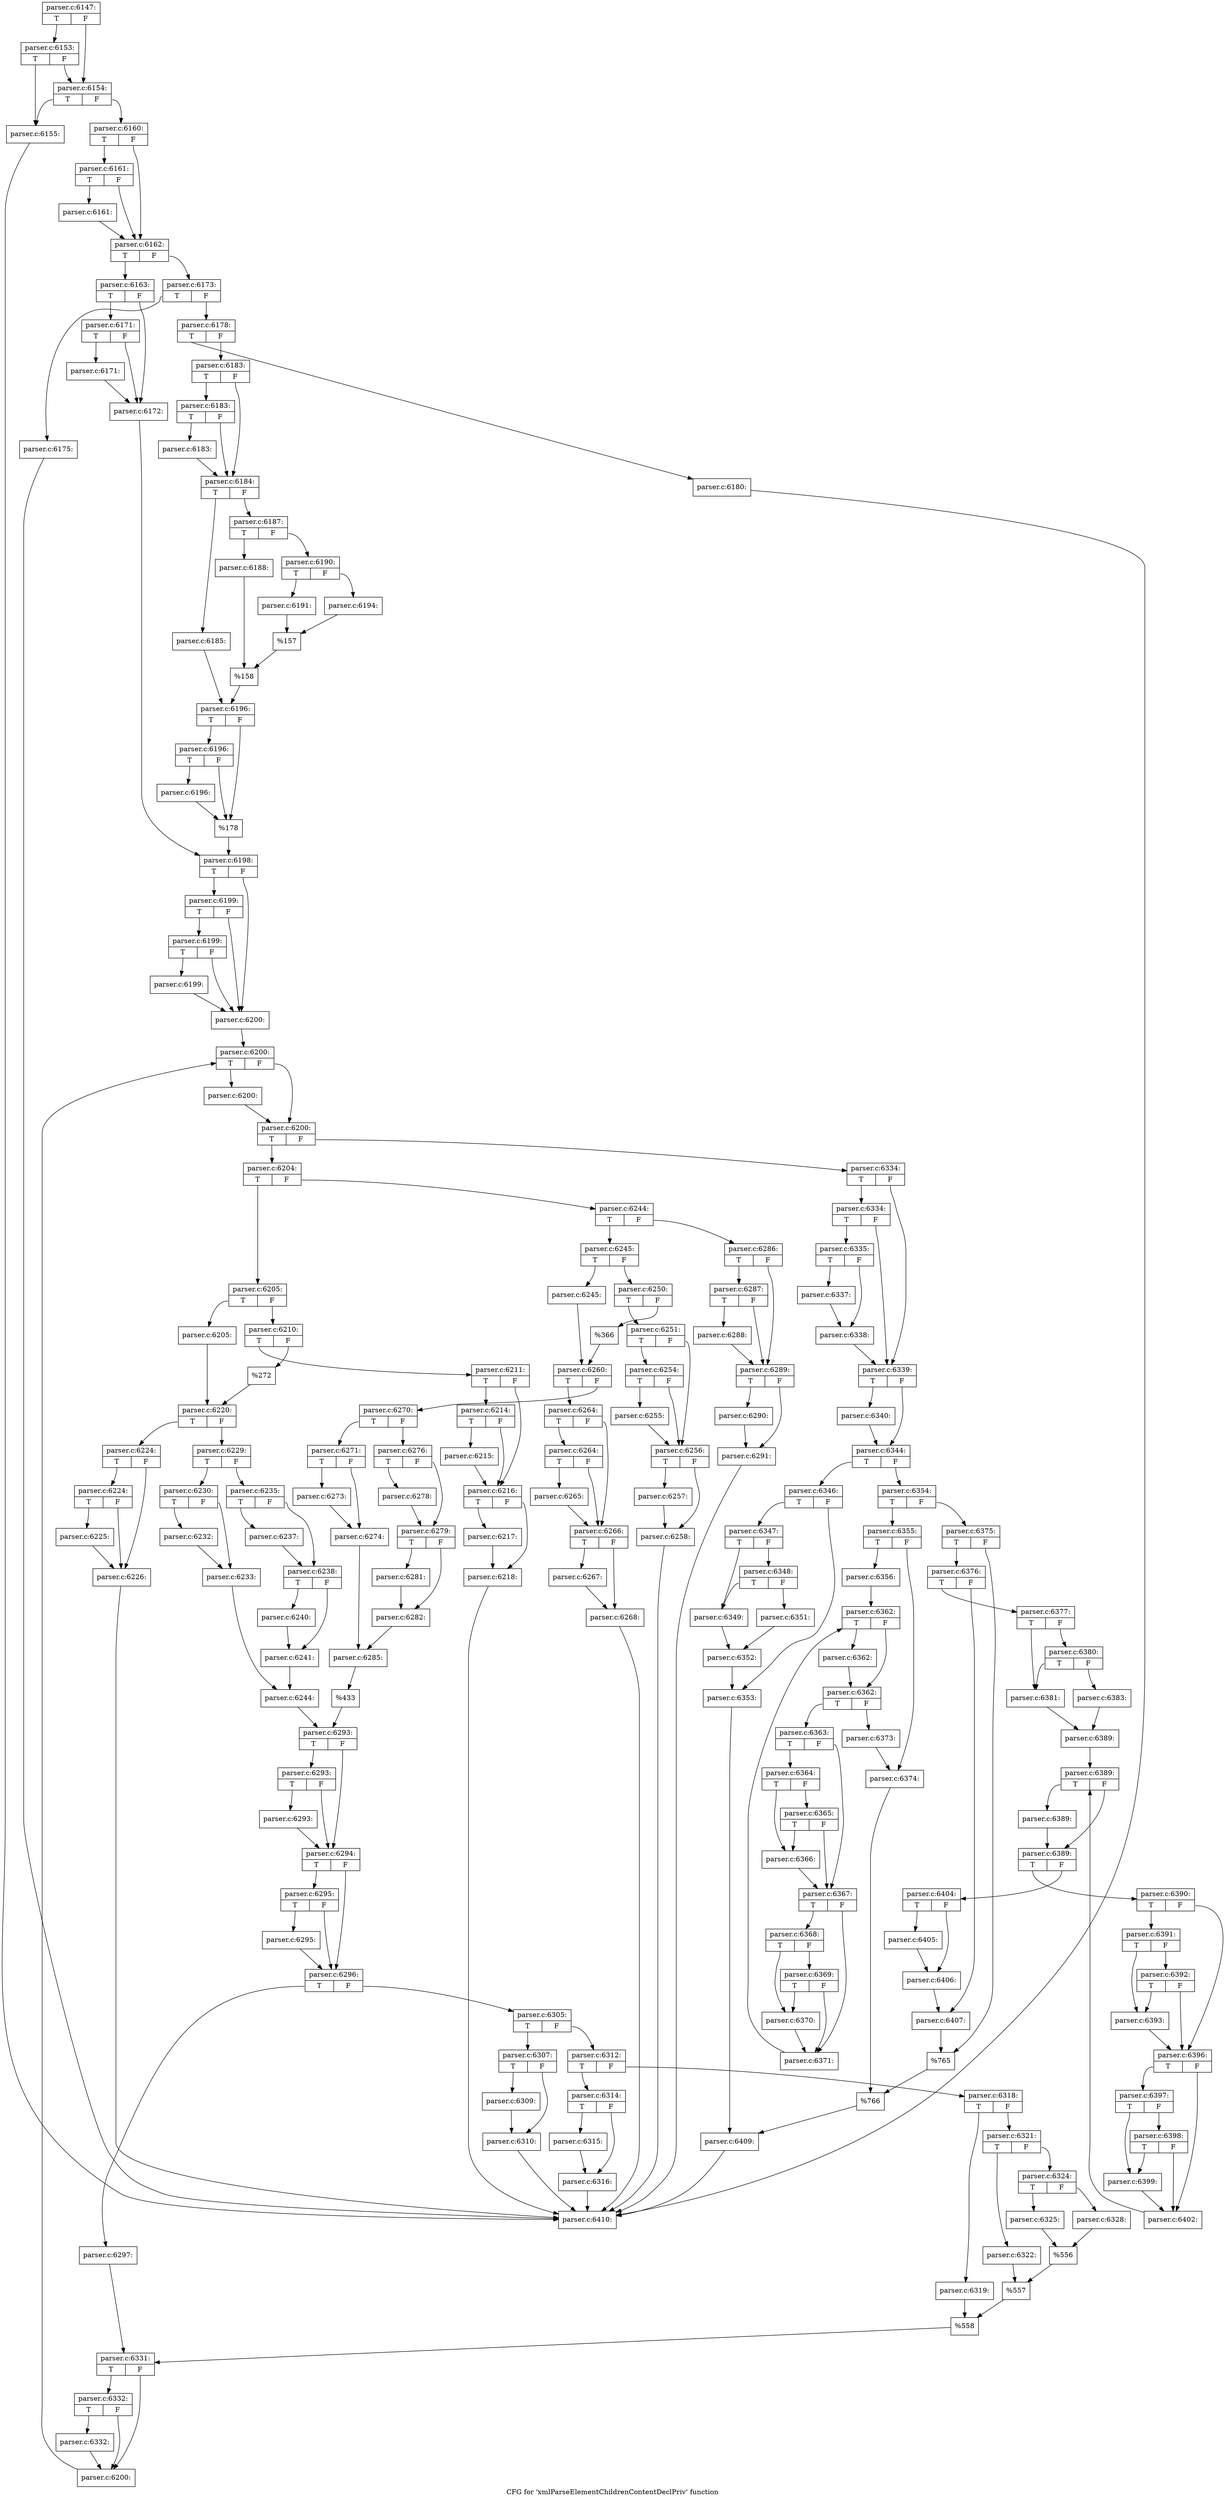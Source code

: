 digraph "CFG for 'xmlParseElementChildrenContentDeclPriv' function" {
	label="CFG for 'xmlParseElementChildrenContentDeclPriv' function";

	Node0x55d73c0559a0 [shape=record,label="{parser.c:6147:|{<s0>T|<s1>F}}"];
	Node0x55d73c0559a0:s0 -> Node0x55d73c059300;
	Node0x55d73c0559a0:s1 -> Node0x55d73c059280;
	Node0x55d73c059300 [shape=record,label="{parser.c:6153:|{<s0>T|<s1>F}}"];
	Node0x55d73c059300:s0 -> Node0x55d73c0591e0;
	Node0x55d73c059300:s1 -> Node0x55d73c059280;
	Node0x55d73c059280 [shape=record,label="{parser.c:6154:|{<s0>T|<s1>F}}"];
	Node0x55d73c059280:s0 -> Node0x55d73c0591e0;
	Node0x55d73c059280:s1 -> Node0x55d73c059230;
	Node0x55d73c0591e0 [shape=record,label="{parser.c:6155:}"];
	Node0x55d73c0591e0 -> Node0x55d73c0559f0;
	Node0x55d73c059230 [shape=record,label="{parser.c:6160:|{<s0>T|<s1>F}}"];
	Node0x55d73c059230:s0 -> Node0x55d73c05a460;
	Node0x55d73c059230:s1 -> Node0x55d73c05a410;
	Node0x55d73c05a460 [shape=record,label="{parser.c:6161:|{<s0>T|<s1>F}}"];
	Node0x55d73c05a460:s0 -> Node0x55d73c05a3c0;
	Node0x55d73c05a460:s1 -> Node0x55d73c05a410;
	Node0x55d73c05a3c0 [shape=record,label="{parser.c:6161:}"];
	Node0x55d73c05a3c0 -> Node0x55d73c05a410;
	Node0x55d73c05a410 [shape=record,label="{parser.c:6162:|{<s0>T|<s1>F}}"];
	Node0x55d73c05a410:s0 -> Node0x55d73c05af10;
	Node0x55d73c05a410:s1 -> Node0x55d73c05afb0;
	Node0x55d73c05af10 [shape=record,label="{parser.c:6163:|{<s0>T|<s1>F}}"];
	Node0x55d73c05af10:s0 -> Node0x55d73c05c520;
	Node0x55d73c05af10:s1 -> Node0x55d73c05c4d0;
	Node0x55d73c05c520 [shape=record,label="{parser.c:6171:|{<s0>T|<s1>F}}"];
	Node0x55d73c05c520:s0 -> Node0x55d73c05c480;
	Node0x55d73c05c520:s1 -> Node0x55d73c05c4d0;
	Node0x55d73c05c480 [shape=record,label="{parser.c:6171:}"];
	Node0x55d73c05c480 -> Node0x55d73c05c4d0;
	Node0x55d73c05c4d0 [shape=record,label="{parser.c:6172:}"];
	Node0x55d73c05c4d0 -> Node0x55d73c05af60;
	Node0x55d73c05afb0 [shape=record,label="{parser.c:6173:|{<s0>T|<s1>F}}"];
	Node0x55d73c05afb0:s0 -> Node0x55d73c05d470;
	Node0x55d73c05afb0:s1 -> Node0x55d73c05d4c0;
	Node0x55d73c05d470 [shape=record,label="{parser.c:6175:}"];
	Node0x55d73c05d470 -> Node0x55d73c0559f0;
	Node0x55d73c05d4c0 [shape=record,label="{parser.c:6178:|{<s0>T|<s1>F}}"];
	Node0x55d73c05d4c0:s0 -> Node0x55d73c05e100;
	Node0x55d73c05d4c0:s1 -> Node0x55d73c05e150;
	Node0x55d73c05e100 [shape=record,label="{parser.c:6180:}"];
	Node0x55d73c05e100 -> Node0x55d73c0559f0;
	Node0x55d73c05e150 [shape=record,label="{parser.c:6183:|{<s0>T|<s1>F}}"];
	Node0x55d73c05e150:s0 -> Node0x55d73c05e880;
	Node0x55d73c05e150:s1 -> Node0x55d73c05e830;
	Node0x55d73c05e880 [shape=record,label="{parser.c:6183:|{<s0>T|<s1>F}}"];
	Node0x55d73c05e880:s0 -> Node0x55d73c05e7e0;
	Node0x55d73c05e880:s1 -> Node0x55d73c05e830;
	Node0x55d73c05e7e0 [shape=record,label="{parser.c:6183:}"];
	Node0x55d73c05e7e0 -> Node0x55d73c05e830;
	Node0x55d73c05e830 [shape=record,label="{parser.c:6184:|{<s0>T|<s1>F}}"];
	Node0x55d73c05e830:s0 -> Node0x55d73c05f470;
	Node0x55d73c05e830:s1 -> Node0x55d73c05f510;
	Node0x55d73c05f470 [shape=record,label="{parser.c:6185:}"];
	Node0x55d73c05f470 -> Node0x55d73c05f4c0;
	Node0x55d73c05f510 [shape=record,label="{parser.c:6187:|{<s0>T|<s1>F}}"];
	Node0x55d73c05f510:s0 -> Node0x55d73c05ff50;
	Node0x55d73c05f510:s1 -> Node0x55d73c05fff0;
	Node0x55d73c05ff50 [shape=record,label="{parser.c:6188:}"];
	Node0x55d73c05ff50 -> Node0x55d73c05ffa0;
	Node0x55d73c05fff0 [shape=record,label="{parser.c:6190:|{<s0>T|<s1>F}}"];
	Node0x55d73c05fff0:s0 -> Node0x55d73c060a30;
	Node0x55d73c05fff0:s1 -> Node0x55d73c060ad0;
	Node0x55d73c060a30 [shape=record,label="{parser.c:6191:}"];
	Node0x55d73c060a30 -> Node0x55d73c060a80;
	Node0x55d73c060ad0 [shape=record,label="{parser.c:6194:}"];
	Node0x55d73c060ad0 -> Node0x55d73c060a80;
	Node0x55d73c060a80 [shape=record,label="{%157}"];
	Node0x55d73c060a80 -> Node0x55d73c05ffa0;
	Node0x55d73c05ffa0 [shape=record,label="{%158}"];
	Node0x55d73c05ffa0 -> Node0x55d73c05f4c0;
	Node0x55d73c05f4c0 [shape=record,label="{parser.c:6196:|{<s0>T|<s1>F}}"];
	Node0x55d73c05f4c0:s0 -> Node0x55d73c061a40;
	Node0x55d73c05f4c0:s1 -> Node0x55d73c0619f0;
	Node0x55d73c061a40 [shape=record,label="{parser.c:6196:|{<s0>T|<s1>F}}"];
	Node0x55d73c061a40:s0 -> Node0x55d73c0619a0;
	Node0x55d73c061a40:s1 -> Node0x55d73c0619f0;
	Node0x55d73c0619a0 [shape=record,label="{parser.c:6196:}"];
	Node0x55d73c0619a0 -> Node0x55d73c0619f0;
	Node0x55d73c0619f0 [shape=record,label="{%178}"];
	Node0x55d73c0619f0 -> Node0x55d73c05af60;
	Node0x55d73c05af60 [shape=record,label="{parser.c:6198:|{<s0>T|<s1>F}}"];
	Node0x55d73c05af60:s0 -> Node0x55d73c062930;
	Node0x55d73c05af60:s1 -> Node0x55d73c062860;
	Node0x55d73c062930 [shape=record,label="{parser.c:6199:|{<s0>T|<s1>F}}"];
	Node0x55d73c062930:s0 -> Node0x55d73c0628b0;
	Node0x55d73c062930:s1 -> Node0x55d73c062860;
	Node0x55d73c0628b0 [shape=record,label="{parser.c:6199:|{<s0>T|<s1>F}}"];
	Node0x55d73c0628b0:s0 -> Node0x55d73c062810;
	Node0x55d73c0628b0:s1 -> Node0x55d73c062860;
	Node0x55d73c062810 [shape=record,label="{parser.c:6199:}"];
	Node0x55d73c062810 -> Node0x55d73c062860;
	Node0x55d73c062860 [shape=record,label="{parser.c:6200:}"];
	Node0x55d73c062860 -> Node0x55d73c063b90;
	Node0x55d73c063b90 [shape=record,label="{parser.c:6200:|{<s0>T|<s1>F}}"];
	Node0x55d73c063b90:s0 -> Node0x55d73c063e80;
	Node0x55d73c063b90:s1 -> Node0x55d73c063e30;
	Node0x55d73c063e80 [shape=record,label="{parser.c:6200:}"];
	Node0x55d73c063e80 -> Node0x55d73c063e30;
	Node0x55d73c063e30 [shape=record,label="{parser.c:6200:|{<s0>T|<s1>F}}"];
	Node0x55d73c063e30:s0 -> Node0x55d73c0646d0;
	Node0x55d73c063e30:s1 -> Node0x55d73c063db0;
	Node0x55d73c0646d0 [shape=record,label="{parser.c:6204:|{<s0>T|<s1>F}}"];
	Node0x55d73c0646d0:s0 -> Node0x55d73c0648c0;
	Node0x55d73c0646d0:s1 -> Node0x55d73c064960;
	Node0x55d73c0648c0 [shape=record,label="{parser.c:6205:|{<s0>T|<s1>F}}"];
	Node0x55d73c0648c0:s0 -> Node0x55d73c064f80;
	Node0x55d73c0648c0:s1 -> Node0x55d73c065020;
	Node0x55d73c064f80 [shape=record,label="{parser.c:6205:}"];
	Node0x55d73c064f80 -> Node0x55d73c064fd0;
	Node0x55d73c065020 [shape=record,label="{parser.c:6210:|{<s0>T|<s1>F}}"];
	Node0x55d73c065020:s0 -> Node0x55d73c065740;
	Node0x55d73c065020:s1 -> Node0x55d73c065790;
	Node0x55d73c065740 [shape=record,label="{parser.c:6211:|{<s0>T|<s1>F}}"];
	Node0x55d73c065740:s0 -> Node0x55d73c0663b0;
	Node0x55d73c065740:s1 -> Node0x55d73c066360;
	Node0x55d73c0663b0 [shape=record,label="{parser.c:6214:|{<s0>T|<s1>F}}"];
	Node0x55d73c0663b0:s0 -> Node0x55d73c066310;
	Node0x55d73c0663b0:s1 -> Node0x55d73c066360;
	Node0x55d73c066310 [shape=record,label="{parser.c:6215:}"];
	Node0x55d73c066310 -> Node0x55d73c066360;
	Node0x55d73c066360 [shape=record,label="{parser.c:6216:|{<s0>T|<s1>F}}"];
	Node0x55d73c066360:s0 -> Node0x55d73c066d10;
	Node0x55d73c066360:s1 -> Node0x55d73c066d60;
	Node0x55d73c066d10 [shape=record,label="{parser.c:6217:}"];
	Node0x55d73c066d10 -> Node0x55d73c066d60;
	Node0x55d73c066d60 [shape=record,label="{parser.c:6218:}"];
	Node0x55d73c066d60 -> Node0x55d73c0559f0;
	Node0x55d73c065790 [shape=record,label="{%272}"];
	Node0x55d73c065790 -> Node0x55d73c064fd0;
	Node0x55d73c064fd0 [shape=record,label="{parser.c:6220:|{<s0>T|<s1>F}}"];
	Node0x55d73c064fd0:s0 -> Node0x55d73c067b70;
	Node0x55d73c064fd0:s1 -> Node0x55d73c067bc0;
	Node0x55d73c067b70 [shape=record,label="{parser.c:6224:|{<s0>T|<s1>F}}"];
	Node0x55d73c067b70:s0 -> Node0x55d73c068020;
	Node0x55d73c067b70:s1 -> Node0x55d73c067fd0;
	Node0x55d73c068020 [shape=record,label="{parser.c:6224:|{<s0>T|<s1>F}}"];
	Node0x55d73c068020:s0 -> Node0x55d73c067f80;
	Node0x55d73c068020:s1 -> Node0x55d73c067fd0;
	Node0x55d73c067f80 [shape=record,label="{parser.c:6225:}"];
	Node0x55d73c067f80 -> Node0x55d73c067fd0;
	Node0x55d73c067fd0 [shape=record,label="{parser.c:6226:}"];
	Node0x55d73c067fd0 -> Node0x55d73c0559f0;
	Node0x55d73c067bc0 [shape=record,label="{parser.c:6229:|{<s0>T|<s1>F}}"];
	Node0x55d73c067bc0:s0 -> Node0x55d73c068e10;
	Node0x55d73c067bc0:s1 -> Node0x55d73c068eb0;
	Node0x55d73c068e10 [shape=record,label="{parser.c:6230:|{<s0>T|<s1>F}}"];
	Node0x55d73c068e10:s0 -> Node0x55d73c0694b0;
	Node0x55d73c068e10:s1 -> Node0x55d73c069500;
	Node0x55d73c0694b0 [shape=record,label="{parser.c:6232:}"];
	Node0x55d73c0694b0 -> Node0x55d73c069500;
	Node0x55d73c069500 [shape=record,label="{parser.c:6233:}"];
	Node0x55d73c069500 -> Node0x55d73c068e60;
	Node0x55d73c068eb0 [shape=record,label="{parser.c:6235:|{<s0>T|<s1>F}}"];
	Node0x55d73c068eb0:s0 -> Node0x55d73c06a140;
	Node0x55d73c068eb0:s1 -> Node0x55d73c06a190;
	Node0x55d73c06a140 [shape=record,label="{parser.c:6237:}"];
	Node0x55d73c06a140 -> Node0x55d73c06a190;
	Node0x55d73c06a190 [shape=record,label="{parser.c:6238:|{<s0>T|<s1>F}}"];
	Node0x55d73c06a190:s0 -> Node0x55d73c06aa50;
	Node0x55d73c06a190:s1 -> Node0x55d73c06aaa0;
	Node0x55d73c06aa50 [shape=record,label="{parser.c:6240:}"];
	Node0x55d73c06aa50 -> Node0x55d73c06aaa0;
	Node0x55d73c06aaa0 [shape=record,label="{parser.c:6241:}"];
	Node0x55d73c06aaa0 -> Node0x55d73c068e60;
	Node0x55d73c068e60 [shape=record,label="{parser.c:6244:}"];
	Node0x55d73c068e60 -> Node0x55d73c064910;
	Node0x55d73c064960 [shape=record,label="{parser.c:6244:|{<s0>T|<s1>F}}"];
	Node0x55d73c064960:s0 -> Node0x55d73c06b4f0;
	Node0x55d73c064960:s1 -> Node0x55d73c06b590;
	Node0x55d73c06b4f0 [shape=record,label="{parser.c:6245:|{<s0>T|<s1>F}}"];
	Node0x55d73c06b4f0:s0 -> Node0x55d73c06bc10;
	Node0x55d73c06b4f0:s1 -> Node0x55d73c06bcb0;
	Node0x55d73c06bc10 [shape=record,label="{parser.c:6245:}"];
	Node0x55d73c06bc10 -> Node0x55d73c06bc60;
	Node0x55d73c06bcb0 [shape=record,label="{parser.c:6250:|{<s0>T|<s1>F}}"];
	Node0x55d73c06bcb0:s0 -> Node0x55d73c06c3d0;
	Node0x55d73c06bcb0:s1 -> Node0x55d73c06c420;
	Node0x55d73c06c3d0 [shape=record,label="{parser.c:6251:|{<s0>T|<s1>F}}"];
	Node0x55d73c06c3d0:s0 -> Node0x55d73c06ce80;
	Node0x55d73c06c3d0:s1 -> Node0x55d73c06ce30;
	Node0x55d73c06ce80 [shape=record,label="{parser.c:6254:|{<s0>T|<s1>F}}"];
	Node0x55d73c06ce80:s0 -> Node0x55d73c06cde0;
	Node0x55d73c06ce80:s1 -> Node0x55d73c06ce30;
	Node0x55d73c06cde0 [shape=record,label="{parser.c:6255:}"];
	Node0x55d73c06cde0 -> Node0x55d73c06ce30;
	Node0x55d73c06ce30 [shape=record,label="{parser.c:6256:|{<s0>T|<s1>F}}"];
	Node0x55d73c06ce30:s0 -> Node0x55d73c06d7e0;
	Node0x55d73c06ce30:s1 -> Node0x55d73c06d830;
	Node0x55d73c06d7e0 [shape=record,label="{parser.c:6257:}"];
	Node0x55d73c06d7e0 -> Node0x55d73c06d830;
	Node0x55d73c06d830 [shape=record,label="{parser.c:6258:}"];
	Node0x55d73c06d830 -> Node0x55d73c0559f0;
	Node0x55d73c06c420 [shape=record,label="{%366}"];
	Node0x55d73c06c420 -> Node0x55d73c06bc60;
	Node0x55d73c06bc60 [shape=record,label="{parser.c:6260:|{<s0>T|<s1>F}}"];
	Node0x55d73c06bc60:s0 -> Node0x55d73c06e640;
	Node0x55d73c06bc60:s1 -> Node0x55d73c06e690;
	Node0x55d73c06e640 [shape=record,label="{parser.c:6264:|{<s0>T|<s1>F}}"];
	Node0x55d73c06e640:s0 -> Node0x55d73c06eaf0;
	Node0x55d73c06e640:s1 -> Node0x55d73c06eaa0;
	Node0x55d73c06eaf0 [shape=record,label="{parser.c:6264:|{<s0>T|<s1>F}}"];
	Node0x55d73c06eaf0:s0 -> Node0x55d73c06ea50;
	Node0x55d73c06eaf0:s1 -> Node0x55d73c06eaa0;
	Node0x55d73c06ea50 [shape=record,label="{parser.c:6265:}"];
	Node0x55d73c06ea50 -> Node0x55d73c06eaa0;
	Node0x55d73c06eaa0 [shape=record,label="{parser.c:6266:|{<s0>T|<s1>F}}"];
	Node0x55d73c06eaa0:s0 -> Node0x55d73c06f3f0;
	Node0x55d73c06eaa0:s1 -> Node0x55d73c06f440;
	Node0x55d73c06f3f0 [shape=record,label="{parser.c:6267:}"];
	Node0x55d73c06f3f0 -> Node0x55d73c06f440;
	Node0x55d73c06f440 [shape=record,label="{parser.c:6268:}"];
	Node0x55d73c06f440 -> Node0x55d73c0559f0;
	Node0x55d73c06e690 [shape=record,label="{parser.c:6270:|{<s0>T|<s1>F}}"];
	Node0x55d73c06e690:s0 -> Node0x55d73c06fcb0;
	Node0x55d73c06e690:s1 -> Node0x55d73c06fd50;
	Node0x55d73c06fcb0 [shape=record,label="{parser.c:6271:|{<s0>T|<s1>F}}"];
	Node0x55d73c06fcb0:s0 -> Node0x55d73c070350;
	Node0x55d73c06fcb0:s1 -> Node0x55d73c0703a0;
	Node0x55d73c070350 [shape=record,label="{parser.c:6273:}"];
	Node0x55d73c070350 -> Node0x55d73c0703a0;
	Node0x55d73c0703a0 [shape=record,label="{parser.c:6274:}"];
	Node0x55d73c0703a0 -> Node0x55d73c06fd00;
	Node0x55d73c06fd50 [shape=record,label="{parser.c:6276:|{<s0>T|<s1>F}}"];
	Node0x55d73c06fd50:s0 -> Node0x55d73c070fe0;
	Node0x55d73c06fd50:s1 -> Node0x55d73c071030;
	Node0x55d73c070fe0 [shape=record,label="{parser.c:6278:}"];
	Node0x55d73c070fe0 -> Node0x55d73c071030;
	Node0x55d73c071030 [shape=record,label="{parser.c:6279:|{<s0>T|<s1>F}}"];
	Node0x55d73c071030:s0 -> Node0x55d73c0718f0;
	Node0x55d73c071030:s1 -> Node0x55d73c071940;
	Node0x55d73c0718f0 [shape=record,label="{parser.c:6281:}"];
	Node0x55d73c0718f0 -> Node0x55d73c071940;
	Node0x55d73c071940 [shape=record,label="{parser.c:6282:}"];
	Node0x55d73c071940 -> Node0x55d73c06fd00;
	Node0x55d73c06fd00 [shape=record,label="{parser.c:6285:}"];
	Node0x55d73c06fd00 -> Node0x55d73c06b540;
	Node0x55d73c06b590 [shape=record,label="{parser.c:6286:|{<s0>T|<s1>F}}"];
	Node0x55d73c06b590:s0 -> Node0x55d73c072680;
	Node0x55d73c06b590:s1 -> Node0x55d73c072630;
	Node0x55d73c072680 [shape=record,label="{parser.c:6287:|{<s0>T|<s1>F}}"];
	Node0x55d73c072680:s0 -> Node0x55d73c0725e0;
	Node0x55d73c072680:s1 -> Node0x55d73c072630;
	Node0x55d73c0725e0 [shape=record,label="{parser.c:6288:}"];
	Node0x55d73c0725e0 -> Node0x55d73c072630;
	Node0x55d73c072630 [shape=record,label="{parser.c:6289:|{<s0>T|<s1>F}}"];
	Node0x55d73c072630:s0 -> Node0x55d73c072fe0;
	Node0x55d73c072630:s1 -> Node0x55d73c073030;
	Node0x55d73c072fe0 [shape=record,label="{parser.c:6290:}"];
	Node0x55d73c072fe0 -> Node0x55d73c073030;
	Node0x55d73c073030 [shape=record,label="{parser.c:6291:}"];
	Node0x55d73c073030 -> Node0x55d73c0559f0;
	Node0x55d73c06b540 [shape=record,label="{%433}"];
	Node0x55d73c06b540 -> Node0x55d73c064910;
	Node0x55d73c064910 [shape=record,label="{parser.c:6293:|{<s0>T|<s1>F}}"];
	Node0x55d73c064910:s0 -> Node0x55d73c0739a0;
	Node0x55d73c064910:s1 -> Node0x55d73c073950;
	Node0x55d73c0739a0 [shape=record,label="{parser.c:6293:|{<s0>T|<s1>F}}"];
	Node0x55d73c0739a0:s0 -> Node0x55d73c073900;
	Node0x55d73c0739a0:s1 -> Node0x55d73c073950;
	Node0x55d73c073900 [shape=record,label="{parser.c:6293:}"];
	Node0x55d73c073900 -> Node0x55d73c073950;
	Node0x55d73c073950 [shape=record,label="{parser.c:6294:|{<s0>T|<s1>F}}"];
	Node0x55d73c073950:s0 -> Node0x55d73c074720;
	Node0x55d73c073950:s1 -> Node0x55d73c0746d0;
	Node0x55d73c074720 [shape=record,label="{parser.c:6295:|{<s0>T|<s1>F}}"];
	Node0x55d73c074720:s0 -> Node0x55d73c074680;
	Node0x55d73c074720:s1 -> Node0x55d73c0746d0;
	Node0x55d73c074680 [shape=record,label="{parser.c:6295:}"];
	Node0x55d73c074680 -> Node0x55d73c0746d0;
	Node0x55d73c0746d0 [shape=record,label="{parser.c:6296:|{<s0>T|<s1>F}}"];
	Node0x55d73c0746d0:s0 -> Node0x55d73c075310;
	Node0x55d73c0746d0:s1 -> Node0x55d73c0753b0;
	Node0x55d73c075310 [shape=record,label="{parser.c:6297:}"];
	Node0x55d73c075310 -> Node0x55d73c075360;
	Node0x55d73c0753b0 [shape=record,label="{parser.c:6305:|{<s0>T|<s1>F}}"];
	Node0x55d73c0753b0:s0 -> Node0x55d73c076b30;
	Node0x55d73c0753b0:s1 -> Node0x55d73c076b80;
	Node0x55d73c076b30 [shape=record,label="{parser.c:6307:|{<s0>T|<s1>F}}"];
	Node0x55d73c076b30:s0 -> Node0x55d73c0770c0;
	Node0x55d73c076b30:s1 -> Node0x55d73c077110;
	Node0x55d73c0770c0 [shape=record,label="{parser.c:6309:}"];
	Node0x55d73c0770c0 -> Node0x55d73c077110;
	Node0x55d73c077110 [shape=record,label="{parser.c:6310:}"];
	Node0x55d73c077110 -> Node0x55d73c0559f0;
	Node0x55d73c076b80 [shape=record,label="{parser.c:6312:|{<s0>T|<s1>F}}"];
	Node0x55d73c076b80:s0 -> Node0x55d73c077dd0;
	Node0x55d73c076b80:s1 -> Node0x55d73c077e20;
	Node0x55d73c077dd0 [shape=record,label="{parser.c:6314:|{<s0>T|<s1>F}}"];
	Node0x55d73c077dd0:s0 -> Node0x55d73c0781e0;
	Node0x55d73c077dd0:s1 -> Node0x55d73c078230;
	Node0x55d73c0781e0 [shape=record,label="{parser.c:6315:}"];
	Node0x55d73c0781e0 -> Node0x55d73c078230;
	Node0x55d73c078230 [shape=record,label="{parser.c:6316:}"];
	Node0x55d73c078230 -> Node0x55d73c0559f0;
	Node0x55d73c077e20 [shape=record,label="{parser.c:6318:|{<s0>T|<s1>F}}"];
	Node0x55d73c077e20:s0 -> Node0x55d73c078a40;
	Node0x55d73c077e20:s1 -> Node0x55d73c078ae0;
	Node0x55d73c078a40 [shape=record,label="{parser.c:6319:}"];
	Node0x55d73c078a40 -> Node0x55d73c078a90;
	Node0x55d73c078ae0 [shape=record,label="{parser.c:6321:|{<s0>T|<s1>F}}"];
	Node0x55d73c078ae0:s0 -> Node0x55d73c079520;
	Node0x55d73c078ae0:s1 -> Node0x55d73c0795c0;
	Node0x55d73c079520 [shape=record,label="{parser.c:6322:}"];
	Node0x55d73c079520 -> Node0x55d73c079570;
	Node0x55d73c0795c0 [shape=record,label="{parser.c:6324:|{<s0>T|<s1>F}}"];
	Node0x55d73c0795c0:s0 -> Node0x55d73c07a000;
	Node0x55d73c0795c0:s1 -> Node0x55d73c07a0a0;
	Node0x55d73c07a000 [shape=record,label="{parser.c:6325:}"];
	Node0x55d73c07a000 -> Node0x55d73c07a050;
	Node0x55d73c07a0a0 [shape=record,label="{parser.c:6328:}"];
	Node0x55d73c07a0a0 -> Node0x55d73c07a050;
	Node0x55d73c07a050 [shape=record,label="{%556}"];
	Node0x55d73c07a050 -> Node0x55d73c079570;
	Node0x55d73c079570 [shape=record,label="{%557}"];
	Node0x55d73c079570 -> Node0x55d73c078a90;
	Node0x55d73c078a90 [shape=record,label="{%558}"];
	Node0x55d73c078a90 -> Node0x55d73c075360;
	Node0x55d73c075360 [shape=record,label="{parser.c:6331:|{<s0>T|<s1>F}}"];
	Node0x55d73c075360:s0 -> Node0x55d73c07b220;
	Node0x55d73c075360:s1 -> Node0x55d73c07b1d0;
	Node0x55d73c07b220 [shape=record,label="{parser.c:6332:|{<s0>T|<s1>F}}"];
	Node0x55d73c07b220:s0 -> Node0x55d73c07b180;
	Node0x55d73c07b220:s1 -> Node0x55d73c07b1d0;
	Node0x55d73c07b180 [shape=record,label="{parser.c:6332:}"];
	Node0x55d73c07b180 -> Node0x55d73c07b1d0;
	Node0x55d73c07b1d0 [shape=record,label="{parser.c:6200:}"];
	Node0x55d73c07b1d0 -> Node0x55d73c063b90;
	Node0x55d73c063db0 [shape=record,label="{parser.c:6334:|{<s0>T|<s1>F}}"];
	Node0x55d73c063db0:s0 -> Node0x55d73c07bf40;
	Node0x55d73c063db0:s1 -> Node0x55d73c07bef0;
	Node0x55d73c07bf40 [shape=record,label="{parser.c:6334:|{<s0>T|<s1>F}}"];
	Node0x55d73c07bf40:s0 -> Node0x55d73c07bea0;
	Node0x55d73c07bf40:s1 -> Node0x55d73c07bef0;
	Node0x55d73c07bea0 [shape=record,label="{parser.c:6335:|{<s0>T|<s1>F}}"];
	Node0x55d73c07bea0:s0 -> Node0x55d73c07c770;
	Node0x55d73c07bea0:s1 -> Node0x55d73c07c7c0;
	Node0x55d73c07c770 [shape=record,label="{parser.c:6337:}"];
	Node0x55d73c07c770 -> Node0x55d73c07c7c0;
	Node0x55d73c07c7c0 [shape=record,label="{parser.c:6338:}"];
	Node0x55d73c07c7c0 -> Node0x55d73c07bef0;
	Node0x55d73c07bef0 [shape=record,label="{parser.c:6339:|{<s0>T|<s1>F}}"];
	Node0x55d73c07bef0:s0 -> Node0x55d73c07cf00;
	Node0x55d73c07bef0:s1 -> Node0x55d73c07cf50;
	Node0x55d73c07cf00 [shape=record,label="{parser.c:6340:}"];
	Node0x55d73c07cf00 -> Node0x55d73c07cf50;
	Node0x55d73c07cf50 [shape=record,label="{parser.c:6344:|{<s0>T|<s1>F}}"];
	Node0x55d73c07cf50:s0 -> Node0x55d73c07d960;
	Node0x55d73c07cf50:s1 -> Node0x55d73c07da00;
	Node0x55d73c07d960 [shape=record,label="{parser.c:6346:|{<s0>T|<s1>F}}"];
	Node0x55d73c07d960:s0 -> Node0x55d73c07e080;
	Node0x55d73c07d960:s1 -> Node0x55d73c07e0d0;
	Node0x55d73c07e080 [shape=record,label="{parser.c:6347:|{<s0>T|<s1>F}}"];
	Node0x55d73c07e080:s0 -> Node0x55d73c07e430;
	Node0x55d73c07e080:s1 -> Node0x55d73c07e520;
	Node0x55d73c07e520 [shape=record,label="{parser.c:6348:|{<s0>T|<s1>F}}"];
	Node0x55d73c07e520:s0 -> Node0x55d73c07e430;
	Node0x55d73c07e520:s1 -> Node0x55d73c07e4d0;
	Node0x55d73c07e430 [shape=record,label="{parser.c:6349:}"];
	Node0x55d73c07e430 -> Node0x55d73c07e480;
	Node0x55d73c07e4d0 [shape=record,label="{parser.c:6351:}"];
	Node0x55d73c07e4d0 -> Node0x55d73c07e480;
	Node0x55d73c07e480 [shape=record,label="{parser.c:6352:}"];
	Node0x55d73c07e480 -> Node0x55d73c07e0d0;
	Node0x55d73c07e0d0 [shape=record,label="{parser.c:6353:}"];
	Node0x55d73c07e0d0 -> Node0x55d73c07d9b0;
	Node0x55d73c07da00 [shape=record,label="{parser.c:6354:|{<s0>T|<s1>F}}"];
	Node0x55d73c07da00:s0 -> Node0x55d73c07f4b0;
	Node0x55d73c07da00:s1 -> Node0x55d73c07f550;
	Node0x55d73c07f4b0 [shape=record,label="{parser.c:6355:|{<s0>T|<s1>F}}"];
	Node0x55d73c07f4b0:s0 -> Node0x55d73c07fbd0;
	Node0x55d73c07f4b0:s1 -> Node0x55d73c07fc20;
	Node0x55d73c07fbd0 [shape=record,label="{parser.c:6356:}"];
	Node0x55d73c07fbd0 -> Node0x55d73c080260;
	Node0x55d73c080260 [shape=record,label="{parser.c:6362:|{<s0>T|<s1>F}}"];
	Node0x55d73c080260:s0 -> Node0x55d73c080550;
	Node0x55d73c080260:s1 -> Node0x55d73c080500;
	Node0x55d73c080550 [shape=record,label="{parser.c:6362:}"];
	Node0x55d73c080550 -> Node0x55d73c080500;
	Node0x55d73c080500 [shape=record,label="{parser.c:6362:|{<s0>T|<s1>F}}"];
	Node0x55d73c080500:s0 -> Node0x55d73c080b20;
	Node0x55d73c080500:s1 -> Node0x55d73c080480;
	Node0x55d73c080b20 [shape=record,label="{parser.c:6363:|{<s0>T|<s1>F}}"];
	Node0x55d73c080b20:s0 -> Node0x55d73c080d70;
	Node0x55d73c080b20:s1 -> Node0x55d73c080d20;
	Node0x55d73c080d70 [shape=record,label="{parser.c:6364:|{<s0>T|<s1>F}}"];
	Node0x55d73c080d70:s0 -> Node0x55d73c080cd0;
	Node0x55d73c080d70:s1 -> Node0x55d73c081160;
	Node0x55d73c081160 [shape=record,label="{parser.c:6365:|{<s0>T|<s1>F}}"];
	Node0x55d73c081160:s0 -> Node0x55d73c080cd0;
	Node0x55d73c081160:s1 -> Node0x55d73c080d20;
	Node0x55d73c080cd0 [shape=record,label="{parser.c:6366:}"];
	Node0x55d73c080cd0 -> Node0x55d73c080d20;
	Node0x55d73c080d20 [shape=record,label="{parser.c:6367:|{<s0>T|<s1>F}}"];
	Node0x55d73c080d20:s0 -> Node0x55d73c081f70;
	Node0x55d73c080d20:s1 -> Node0x55d73c081f20;
	Node0x55d73c081f70 [shape=record,label="{parser.c:6368:|{<s0>T|<s1>F}}"];
	Node0x55d73c081f70:s0 -> Node0x55d73c081ed0;
	Node0x55d73c081f70:s1 -> Node0x55d73c0823c0;
	Node0x55d73c0823c0 [shape=record,label="{parser.c:6369:|{<s0>T|<s1>F}}"];
	Node0x55d73c0823c0:s0 -> Node0x55d73c081ed0;
	Node0x55d73c0823c0:s1 -> Node0x55d73c081f20;
	Node0x55d73c081ed0 [shape=record,label="{parser.c:6370:}"];
	Node0x55d73c081ed0 -> Node0x55d73c081f20;
	Node0x55d73c081f20 [shape=record,label="{parser.c:6371:}"];
	Node0x55d73c081f20 -> Node0x55d73c080260;
	Node0x55d73c080480 [shape=record,label="{parser.c:6373:}"];
	Node0x55d73c080480 -> Node0x55d73c07fc20;
	Node0x55d73c07fc20 [shape=record,label="{parser.c:6374:}"];
	Node0x55d73c07fc20 -> Node0x55d73c07f500;
	Node0x55d73c07f550 [shape=record,label="{parser.c:6375:|{<s0>T|<s1>F}}"];
	Node0x55d73c07f550:s0 -> Node0x55d73c083730;
	Node0x55d73c07f550:s1 -> Node0x55d73c083780;
	Node0x55d73c083730 [shape=record,label="{parser.c:6376:|{<s0>T|<s1>F}}"];
	Node0x55d73c083730:s0 -> Node0x55d73c083e00;
	Node0x55d73c083730:s1 -> Node0x55d73c083e50;
	Node0x55d73c083e00 [shape=record,label="{parser.c:6377:|{<s0>T|<s1>F}}"];
	Node0x55d73c083e00:s0 -> Node0x55d73c084530;
	Node0x55d73c083e00:s1 -> Node0x55d73c084620;
	Node0x55d73c084620 [shape=record,label="{parser.c:6380:|{<s0>T|<s1>F}}"];
	Node0x55d73c084620:s0 -> Node0x55d73c084530;
	Node0x55d73c084620:s1 -> Node0x55d73c0845d0;
	Node0x55d73c084530 [shape=record,label="{parser.c:6381:}"];
	Node0x55d73c084530 -> Node0x55d73c084580;
	Node0x55d73c0845d0 [shape=record,label="{parser.c:6383:}"];
	Node0x55d73c0845d0 -> Node0x55d73c084580;
	Node0x55d73c084580 [shape=record,label="{parser.c:6389:}"];
	Node0x55d73c084580 -> Node0x55d73c085270;
	Node0x55d73c085270 [shape=record,label="{parser.c:6389:|{<s0>T|<s1>F}}"];
	Node0x55d73c085270:s0 -> Node0x55d73c085560;
	Node0x55d73c085270:s1 -> Node0x55d73c085510;
	Node0x55d73c085560 [shape=record,label="{parser.c:6389:}"];
	Node0x55d73c085560 -> Node0x55d73c085510;
	Node0x55d73c085510 [shape=record,label="{parser.c:6389:|{<s0>T|<s1>F}}"];
	Node0x55d73c085510:s0 -> Node0x55d73c085b30;
	Node0x55d73c085510:s1 -> Node0x55d73c085490;
	Node0x55d73c085b30 [shape=record,label="{parser.c:6390:|{<s0>T|<s1>F}}"];
	Node0x55d73c085b30:s0 -> Node0x55d73c085d80;
	Node0x55d73c085b30:s1 -> Node0x55d73c085d30;
	Node0x55d73c085d80 [shape=record,label="{parser.c:6391:|{<s0>T|<s1>F}}"];
	Node0x55d73c085d80:s0 -> Node0x55d73c085ce0;
	Node0x55d73c085d80:s1 -> Node0x55d73c086170;
	Node0x55d73c086170 [shape=record,label="{parser.c:6392:|{<s0>T|<s1>F}}"];
	Node0x55d73c086170:s0 -> Node0x55d73c085ce0;
	Node0x55d73c086170:s1 -> Node0x55d73c085d30;
	Node0x55d73c085ce0 [shape=record,label="{parser.c:6393:}"];
	Node0x55d73c085ce0 -> Node0x55d73c085d30;
	Node0x55d73c085d30 [shape=record,label="{parser.c:6396:|{<s0>T|<s1>F}}"];
	Node0x55d73c085d30:s0 -> Node0x55d73c087160;
	Node0x55d73c085d30:s1 -> Node0x55d73c087110;
	Node0x55d73c087160 [shape=record,label="{parser.c:6397:|{<s0>T|<s1>F}}"];
	Node0x55d73c087160:s0 -> Node0x55d73c0870c0;
	Node0x55d73c087160:s1 -> Node0x55d73c0875b0;
	Node0x55d73c0875b0 [shape=record,label="{parser.c:6398:|{<s0>T|<s1>F}}"];
	Node0x55d73c0875b0:s0 -> Node0x55d73c0870c0;
	Node0x55d73c0875b0:s1 -> Node0x55d73c087110;
	Node0x55d73c0870c0 [shape=record,label="{parser.c:6399:}"];
	Node0x55d73c0870c0 -> Node0x55d73c087110;
	Node0x55d73c087110 [shape=record,label="{parser.c:6402:}"];
	Node0x55d73c087110 -> Node0x55d73c085270;
	Node0x55d73c085490 [shape=record,label="{parser.c:6404:|{<s0>T|<s1>F}}"];
	Node0x55d73c085490:s0 -> Node0x55d73c088830;
	Node0x55d73c085490:s1 -> Node0x55d73c088880;
	Node0x55d73c088830 [shape=record,label="{parser.c:6405:}"];
	Node0x55d73c088830 -> Node0x55d73c088880;
	Node0x55d73c088880 [shape=record,label="{parser.c:6406:}"];
	Node0x55d73c088880 -> Node0x55d73c083e50;
	Node0x55d73c083e50 [shape=record,label="{parser.c:6407:}"];
	Node0x55d73c083e50 -> Node0x55d73c083780;
	Node0x55d73c083780 [shape=record,label="{%765}"];
	Node0x55d73c083780 -> Node0x55d73c07f500;
	Node0x55d73c07f500 [shape=record,label="{%766}"];
	Node0x55d73c07f500 -> Node0x55d73c07d9b0;
	Node0x55d73c07d9b0 [shape=record,label="{parser.c:6409:}"];
	Node0x55d73c07d9b0 -> Node0x55d73c0559f0;
	Node0x55d73c0559f0 [shape=record,label="{parser.c:6410:}"];
}
